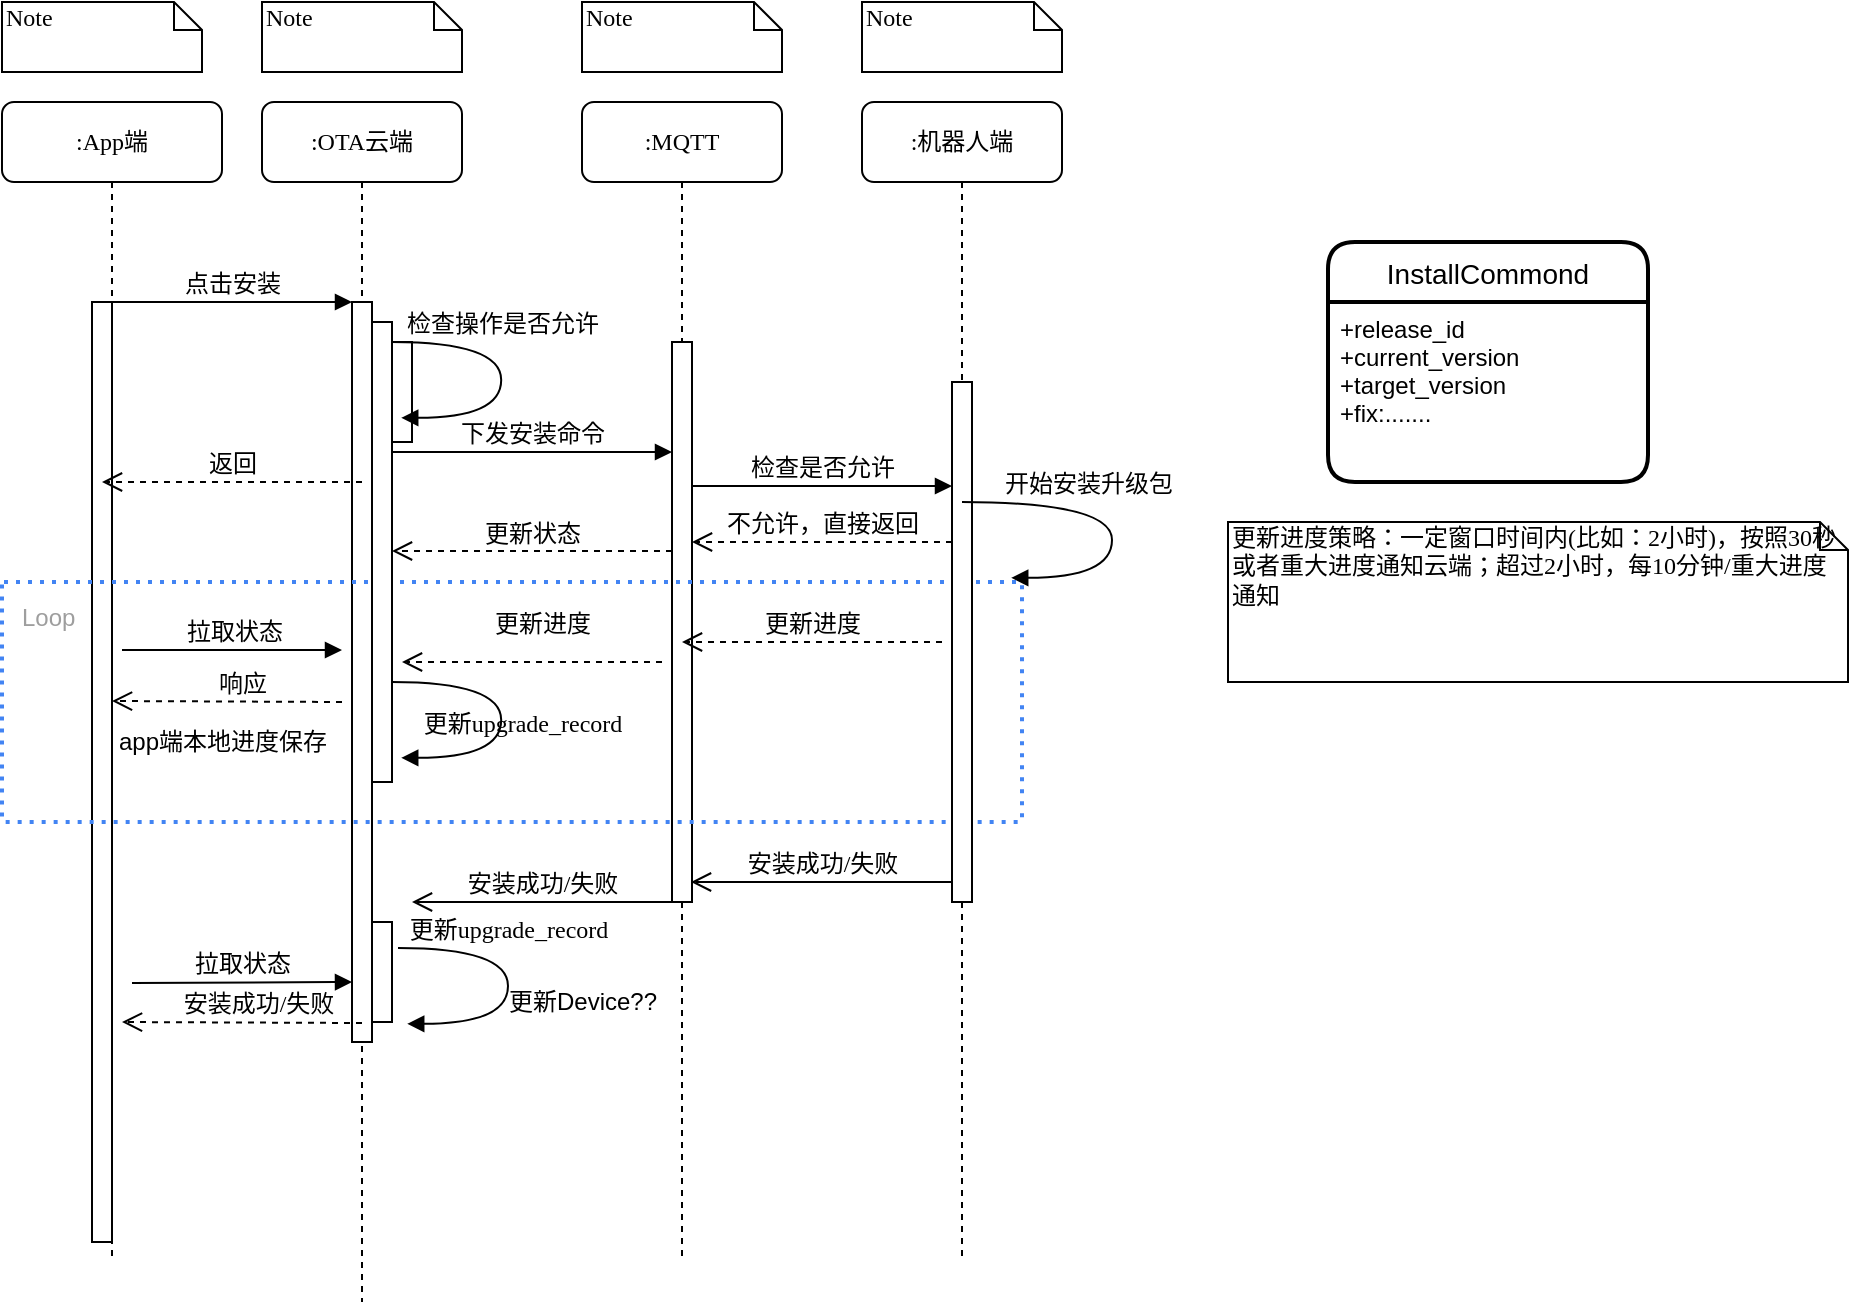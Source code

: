 <mxfile version="18.2.0" type="github">
  <diagram name="Page-1" id="13e1069c-82ec-6db2-03f1-153e76fe0fe0">
    <mxGraphModel dx="1298" dy="756" grid="1" gridSize="10" guides="1" tooltips="1" connect="1" arrows="1" fold="1" page="1" pageScale="1" pageWidth="1100" pageHeight="850" background="none" math="0" shadow="0">
      <root>
        <mxCell id="0" />
        <mxCell id="1" parent="0" />
        <mxCell id="7baba1c4bc27f4b0-2" value=":OTA云端" style="shape=umlLifeline;perimeter=lifelinePerimeter;whiteSpace=wrap;html=1;container=1;collapsible=0;recursiveResize=0;outlineConnect=0;rounded=1;shadow=0;comic=0;labelBackgroundColor=none;strokeWidth=1;fontFamily=Verdana;fontSize=12;align=center;" parent="1" vertex="1">
          <mxGeometry x="240" y="80" width="100" height="600" as="geometry" />
        </mxCell>
        <mxCell id="7baba1c4bc27f4b0-10" value="" style="html=1;points=[];perimeter=orthogonalPerimeter;rounded=0;shadow=0;comic=0;labelBackgroundColor=none;strokeWidth=1;fontFamily=Verdana;fontSize=12;align=center;" parent="7baba1c4bc27f4b0-2" vertex="1">
          <mxGeometry x="45" y="100" width="10" height="370" as="geometry" />
        </mxCell>
        <mxCell id="3o3wZ-A4HvLcNPkHUDMv-6" value="更新upgrade_record" style="html=1;verticalAlign=bottom;endArrow=block;labelBackgroundColor=none;fontFamily=Verdana;fontSize=12;elbow=vertical;edgeStyle=orthogonalEdgeStyle;curved=1;entryX=1;entryY=0.286;entryPerimeter=0;exitX=1.038;exitY=0.345;exitPerimeter=0;" parent="7baba1c4bc27f4b0-2" edge="1">
          <mxGeometry x="0.188" y="10" relative="1" as="geometry">
            <mxPoint x="65" y="290.0" as="sourcePoint" />
            <mxPoint x="69.62" y="327.92" as="targetPoint" />
            <Array as="points">
              <mxPoint x="119.62" y="289.9" />
              <mxPoint x="119.62" y="327.9" />
            </Array>
            <mxPoint as="offset" />
          </mxGeometry>
        </mxCell>
        <mxCell id="sWhF9e7TTx62POClrcet-2" value="" style="html=1;points=[];perimeter=orthogonalPerimeter;rounded=0;shadow=0;comic=0;labelBackgroundColor=none;strokeWidth=1;fontFamily=Verdana;fontSize=12;align=center;" parent="7baba1c4bc27f4b0-2" vertex="1">
          <mxGeometry x="55" y="410" width="10" height="50" as="geometry" />
        </mxCell>
        <mxCell id="sWhF9e7TTx62POClrcet-5" value="拉取状态" style="html=1;verticalAlign=bottom;endArrow=block;entryX=0;entryY=0;labelBackgroundColor=none;fontFamily=Verdana;fontSize=12;edgeStyle=elbowEdgeStyle;elbow=vertical;" parent="7baba1c4bc27f4b0-2" edge="1">
          <mxGeometry relative="1" as="geometry">
            <mxPoint x="-65" y="440.5" as="sourcePoint" />
            <mxPoint x="45" y="440" as="targetPoint" />
            <Array as="points">
              <mxPoint x="-80" y="440" />
            </Array>
          </mxGeometry>
        </mxCell>
        <mxCell id="LUJKVg6w3DZAoAs-xCfy-1" value="" style="html=1;points=[];perimeter=orthogonalPerimeter;rounded=0;shadow=0;comic=0;labelBackgroundColor=none;strokeWidth=1;fontFamily=Verdana;fontSize=12;align=center;" vertex="1" parent="7baba1c4bc27f4b0-2">
          <mxGeometry x="65" y="120" width="10" height="50" as="geometry" />
        </mxCell>
        <mxCell id="LUJKVg6w3DZAoAs-xCfy-2" value="安装成功/失败" style="html=1;verticalAlign=bottom;endArrow=open;endSize=8;labelBackgroundColor=none;fontFamily=Verdana;fontSize=12;" edge="1" parent="7baba1c4bc27f4b0-2">
          <mxGeometry relative="1" as="geometry">
            <mxPoint x="75" y="400" as="targetPoint" />
            <mxPoint x="205.5" y="400" as="sourcePoint" />
          </mxGeometry>
        </mxCell>
        <mxCell id="7baba1c4bc27f4b0-3" value=":MQTT" style="shape=umlLifeline;perimeter=lifelinePerimeter;whiteSpace=wrap;html=1;container=1;collapsible=0;recursiveResize=0;outlineConnect=0;rounded=1;shadow=0;comic=0;labelBackgroundColor=none;strokeWidth=1;fontFamily=Verdana;fontSize=12;align=center;" parent="1" vertex="1">
          <mxGeometry x="400" y="80" width="100" height="580" as="geometry" />
        </mxCell>
        <mxCell id="7baba1c4bc27f4b0-13" value="" style="html=1;points=[];perimeter=orthogonalPerimeter;rounded=0;shadow=0;comic=0;labelBackgroundColor=none;strokeWidth=1;fontFamily=Verdana;fontSize=12;align=center;" parent="7baba1c4bc27f4b0-3" vertex="1">
          <mxGeometry x="45" y="120" width="10" height="280" as="geometry" />
        </mxCell>
        <mxCell id="7baba1c4bc27f4b0-4" value=":机器人端" style="shape=umlLifeline;perimeter=lifelinePerimeter;whiteSpace=wrap;html=1;container=1;collapsible=0;recursiveResize=0;outlineConnect=0;rounded=1;shadow=0;comic=0;labelBackgroundColor=none;strokeWidth=1;fontFamily=Verdana;fontSize=12;align=center;" parent="1" vertex="1">
          <mxGeometry x="540" y="80" width="100" height="580" as="geometry" />
        </mxCell>
        <mxCell id="7baba1c4bc27f4b0-8" value=":App端" style="shape=umlLifeline;perimeter=lifelinePerimeter;whiteSpace=wrap;html=1;container=1;collapsible=0;recursiveResize=0;outlineConnect=0;rounded=1;shadow=0;comic=0;labelBackgroundColor=none;strokeWidth=1;fontFamily=Verdana;fontSize=12;align=center;" parent="1" vertex="1">
          <mxGeometry x="110" y="80" width="110" height="580" as="geometry" />
        </mxCell>
        <mxCell id="7baba1c4bc27f4b0-9" value="" style="html=1;points=[];perimeter=orthogonalPerimeter;rounded=0;shadow=0;comic=0;labelBackgroundColor=none;strokeWidth=1;fontFamily=Verdana;fontSize=12;align=center;" parent="7baba1c4bc27f4b0-8" vertex="1">
          <mxGeometry x="45" y="100" width="10" height="470" as="geometry" />
        </mxCell>
        <mxCell id="nKYfHs4xCDxU2rANH8Kp-14" value="Loop" style="rounded=1;absoluteArcSize=1;arcSize=2;html=1;strokeColor=#33FF99;gradientColor=none;shadow=0;dashed=1;strokeColor=#4284F3;fontSize=12;fontColor=#9E9E9E;align=left;verticalAlign=top;spacing=10;spacingTop=-4;fillColor=none;dashPattern=1 2;strokeWidth=2;" parent="7baba1c4bc27f4b0-8" vertex="1">
          <mxGeometry y="240" width="510" height="120" as="geometry" />
        </mxCell>
        <mxCell id="nKYfHs4xCDxU2rANH8Kp-18" value="响应" style="html=1;verticalAlign=bottom;endArrow=open;dashed=1;endSize=8;labelBackgroundColor=none;fontFamily=Verdana;fontSize=12;" parent="7baba1c4bc27f4b0-8" edge="1">
          <mxGeometry x="-0.131" relative="1" as="geometry">
            <mxPoint x="55" y="299.5" as="targetPoint" />
            <mxPoint x="170" y="300" as="sourcePoint" />
            <mxPoint as="offset" />
          </mxGeometry>
        </mxCell>
        <mxCell id="sWhF9e7TTx62POClrcet-8" value="app端本地进度保存" style="text;html=1;resizable=0;autosize=1;align=center;verticalAlign=middle;points=[];fillColor=none;strokeColor=none;rounded=0;" parent="7baba1c4bc27f4b0-8" vertex="1">
          <mxGeometry x="50" y="310" width="120" height="20" as="geometry" />
        </mxCell>
        <mxCell id="7baba1c4bc27f4b0-16" value="" style="html=1;points=[];perimeter=orthogonalPerimeter;rounded=0;shadow=0;comic=0;labelBackgroundColor=none;strokeWidth=1;fontFamily=Verdana;fontSize=12;align=center;" parent="1" vertex="1">
          <mxGeometry x="585" y="220" width="10" height="260" as="geometry" />
        </mxCell>
        <mxCell id="7baba1c4bc27f4b0-17" value="检查是否允许" style="html=1;verticalAlign=bottom;endArrow=block;labelBackgroundColor=none;fontFamily=Verdana;fontSize=12;edgeStyle=elbowEdgeStyle;elbow=vertical;" parent="1" edge="1">
          <mxGeometry relative="1" as="geometry">
            <mxPoint x="455" y="272" as="sourcePoint" />
            <Array as="points">
              <mxPoint x="460" y="272" />
            </Array>
            <mxPoint x="585" y="272" as="targetPoint" />
          </mxGeometry>
        </mxCell>
        <mxCell id="7baba1c4bc27f4b0-11" value="点击安装" style="html=1;verticalAlign=bottom;endArrow=block;entryX=0;entryY=0;labelBackgroundColor=none;fontFamily=Verdana;fontSize=12;edgeStyle=elbowEdgeStyle;elbow=vertical;" parent="1" source="7baba1c4bc27f4b0-9" target="7baba1c4bc27f4b0-10" edge="1">
          <mxGeometry relative="1" as="geometry">
            <mxPoint x="220" y="190" as="sourcePoint" />
          </mxGeometry>
        </mxCell>
        <mxCell id="7baba1c4bc27f4b0-14" value="下发安装命令" style="html=1;verticalAlign=bottom;endArrow=block;entryX=0;entryY=0;labelBackgroundColor=none;fontFamily=Verdana;fontSize=12;edgeStyle=elbowEdgeStyle;elbow=vertical;startArrow=none;" parent="1" edge="1">
          <mxGeometry relative="1" as="geometry">
            <mxPoint x="305" y="255" as="sourcePoint" />
            <mxPoint x="445" y="255.0" as="targetPoint" />
          </mxGeometry>
        </mxCell>
        <mxCell id="7baba1c4bc27f4b0-40" value="Note" style="shape=note;whiteSpace=wrap;html=1;size=14;verticalAlign=top;align=left;spacingTop=-6;rounded=0;shadow=0;comic=0;labelBackgroundColor=none;strokeWidth=1;fontFamily=Verdana;fontSize=12" parent="1" vertex="1">
          <mxGeometry x="110" y="30" width="100" height="35" as="geometry" />
        </mxCell>
        <mxCell id="7baba1c4bc27f4b0-41" value="Note" style="shape=note;whiteSpace=wrap;html=1;size=14;verticalAlign=top;align=left;spacingTop=-6;rounded=0;shadow=0;comic=0;labelBackgroundColor=none;strokeWidth=1;fontFamily=Verdana;fontSize=12" parent="1" vertex="1">
          <mxGeometry x="240" y="30" width="100" height="35" as="geometry" />
        </mxCell>
        <mxCell id="7baba1c4bc27f4b0-42" value="Note" style="shape=note;whiteSpace=wrap;html=1;size=14;verticalAlign=top;align=left;spacingTop=-6;rounded=0;shadow=0;comic=0;labelBackgroundColor=none;strokeWidth=1;fontFamily=Verdana;fontSize=12" parent="1" vertex="1">
          <mxGeometry x="400" y="30" width="100" height="35" as="geometry" />
        </mxCell>
        <mxCell id="7baba1c4bc27f4b0-43" value="Note" style="shape=note;whiteSpace=wrap;html=1;size=14;verticalAlign=top;align=left;spacingTop=-6;rounded=0;shadow=0;comic=0;labelBackgroundColor=none;strokeWidth=1;fontFamily=Verdana;fontSize=12" parent="1" vertex="1">
          <mxGeometry x="540" y="30" width="100" height="35" as="geometry" />
        </mxCell>
        <mxCell id="3o3wZ-A4HvLcNPkHUDMv-1" value="" style="html=1;points=[];perimeter=orthogonalPerimeter;rounded=0;shadow=0;comic=0;labelBackgroundColor=none;strokeWidth=1;fontFamily=Verdana;fontSize=12;align=center;" parent="1" vertex="1">
          <mxGeometry x="295" y="190" width="10" height="230" as="geometry" />
        </mxCell>
        <mxCell id="3o3wZ-A4HvLcNPkHUDMv-2" value="" style="html=1;verticalAlign=bottom;endArrow=none;entryX=0;entryY=0;labelBackgroundColor=none;fontFamily=Verdana;fontSize=12;edgeStyle=elbowEdgeStyle;elbow=vertical;" parent="1" source="7baba1c4bc27f4b0-10" target="3o3wZ-A4HvLcNPkHUDMv-1" edge="1">
          <mxGeometry relative="1" as="geometry">
            <mxPoint x="295" y="200" as="sourcePoint" />
            <mxPoint x="445" y="200.0" as="targetPoint" />
          </mxGeometry>
        </mxCell>
        <mxCell id="3o3wZ-A4HvLcNPkHUDMv-3" value="检查操作是否允许" style="html=1;verticalAlign=bottom;endArrow=block;labelBackgroundColor=none;fontFamily=Verdana;fontSize=12;elbow=vertical;edgeStyle=orthogonalEdgeStyle;curved=1;entryX=1;entryY=0.286;entryPerimeter=0;exitX=1.038;exitY=0.345;exitPerimeter=0;" parent="1" edge="1">
          <mxGeometry x="-0.234" relative="1" as="geometry">
            <mxPoint x="305.0" y="200.0" as="sourcePoint" />
            <mxPoint x="309.62" y="237.92" as="targetPoint" />
            <Array as="points">
              <mxPoint x="359.62" y="199.9" />
              <mxPoint x="359.62" y="237.9" />
            </Array>
            <mxPoint as="offset" />
          </mxGeometry>
        </mxCell>
        <mxCell id="3o3wZ-A4HvLcNPkHUDMv-4" value="更新进度" style="html=1;verticalAlign=bottom;endArrow=open;dashed=1;endSize=8;labelBackgroundColor=none;fontFamily=Verdana;fontSize=12;" parent="1" target="7baba1c4bc27f4b0-3" edge="1">
          <mxGeometry relative="1" as="geometry">
            <mxPoint x="605" y="498.5" as="targetPoint" />
            <mxPoint x="580" y="350" as="sourcePoint" />
          </mxGeometry>
        </mxCell>
        <mxCell id="3o3wZ-A4HvLcNPkHUDMv-5" value="更新进度" style="html=1;verticalAlign=bottom;endArrow=open;dashed=1;endSize=8;labelBackgroundColor=none;fontFamily=Verdana;fontSize=12;" parent="1" edge="1">
          <mxGeometry x="-0.077" y="-10" relative="1" as="geometry">
            <mxPoint x="310" y="360" as="targetPoint" />
            <mxPoint x="440" y="360" as="sourcePoint" />
            <mxPoint as="offset" />
          </mxGeometry>
        </mxCell>
        <mxCell id="3o3wZ-A4HvLcNPkHUDMv-9" value="更新进度策略：一定窗口时间内(比如：2小时)，按照30秒或者重大进度通知云端；超过2小时，每10分钟/重大进度通知" style="shape=note;whiteSpace=wrap;html=1;size=14;verticalAlign=top;align=left;spacingTop=-6;rounded=0;shadow=0;comic=0;labelBackgroundColor=none;strokeWidth=1;fontFamily=Verdana;fontSize=12" parent="1" vertex="1">
          <mxGeometry x="723" y="290" width="310" height="80" as="geometry" />
        </mxCell>
        <mxCell id="3o3wZ-A4HvLcNPkHUDMv-12" value="返回" style="html=1;verticalAlign=bottom;endArrow=open;dashed=1;endSize=8;labelBackgroundColor=none;fontFamily=Verdana;fontSize=12;" parent="1" edge="1">
          <mxGeometry relative="1" as="geometry">
            <mxPoint x="160" y="270" as="targetPoint" />
            <mxPoint x="290" y="270" as="sourcePoint" />
          </mxGeometry>
        </mxCell>
        <mxCell id="nKYfHs4xCDxU2rANH8Kp-17" value="拉取状态" style="html=1;verticalAlign=bottom;endArrow=block;entryX=0;entryY=0;labelBackgroundColor=none;fontFamily=Verdana;fontSize=12;edgeStyle=elbowEdgeStyle;elbow=vertical;" parent="1" edge="1">
          <mxGeometry relative="1" as="geometry">
            <mxPoint x="170" y="354" as="sourcePoint" />
            <mxPoint x="280" y="353.5" as="targetPoint" />
          </mxGeometry>
        </mxCell>
        <mxCell id="sWhF9e7TTx62POClrcet-1" value="安装成功/失败" style="html=1;verticalAlign=bottom;endArrow=open;endSize=8;labelBackgroundColor=none;fontFamily=Verdana;fontSize=12;" parent="1" edge="1">
          <mxGeometry relative="1" as="geometry">
            <mxPoint x="454.5" y="470" as="targetPoint" />
            <mxPoint x="585" y="470" as="sourcePoint" />
          </mxGeometry>
        </mxCell>
        <mxCell id="sWhF9e7TTx62POClrcet-6" value="安装成功/失败" style="html=1;verticalAlign=bottom;endArrow=open;dashed=1;endSize=8;labelBackgroundColor=none;fontFamily=Verdana;fontSize=12;" parent="1" edge="1">
          <mxGeometry x="-0.131" relative="1" as="geometry">
            <mxPoint x="170" y="540" as="targetPoint" />
            <mxPoint x="290" y="540.5" as="sourcePoint" />
            <mxPoint as="offset" />
          </mxGeometry>
        </mxCell>
        <mxCell id="sWhF9e7TTx62POClrcet-11" value="更新upgrade_record" style="html=1;verticalAlign=bottom;endArrow=block;labelBackgroundColor=none;fontFamily=Verdana;fontSize=12;elbow=vertical;edgeStyle=orthogonalEdgeStyle;curved=1;entryX=1;entryY=0.286;entryPerimeter=0;exitX=1.038;exitY=0.345;exitPerimeter=0;" parent="1" edge="1">
          <mxGeometry x="-0.234" relative="1" as="geometry">
            <mxPoint x="308" y="503" as="sourcePoint" />
            <mxPoint x="312.62" y="540.92" as="targetPoint" />
            <Array as="points">
              <mxPoint x="363" y="503" />
              <mxPoint x="363" y="541" />
            </Array>
            <mxPoint as="offset" />
          </mxGeometry>
        </mxCell>
        <mxCell id="sWhF9e7TTx62POClrcet-13" value="InstallCommond" style="swimlane;childLayout=stackLayout;horizontal=1;startSize=30;horizontalStack=0;rounded=1;fontSize=14;fontStyle=0;strokeWidth=2;resizeParent=0;resizeLast=1;shadow=0;dashed=0;align=center;" parent="1" vertex="1">
          <mxGeometry x="773" y="150" width="160" height="120" as="geometry" />
        </mxCell>
        <mxCell id="sWhF9e7TTx62POClrcet-14" value="+release_id&#xa;+current_version&#xa;+target_version&#xa;+fix:......." style="align=left;strokeColor=none;fillColor=none;spacingLeft=4;fontSize=12;verticalAlign=top;resizable=0;rotatable=0;part=1;" parent="sWhF9e7TTx62POClrcet-13" vertex="1">
          <mxGeometry y="30" width="160" height="90" as="geometry" />
        </mxCell>
        <mxCell id="LUJKVg6w3DZAoAs-xCfy-3" value="更新Device??" style="text;html=1;resizable=0;autosize=1;align=center;verticalAlign=middle;points=[];fillColor=none;strokeColor=none;rounded=0;" vertex="1" parent="1">
          <mxGeometry x="355" y="520" width="90" height="20" as="geometry" />
        </mxCell>
        <mxCell id="LUJKVg6w3DZAoAs-xCfy-5" value="不允许，直接返回" style="html=1;verticalAlign=bottom;endArrow=open;dashed=1;endSize=8;labelBackgroundColor=none;fontFamily=Verdana;fontSize=12;" edge="1" parent="1">
          <mxGeometry relative="1" as="geometry">
            <mxPoint x="455" y="300" as="targetPoint" />
            <mxPoint x="585" y="300" as="sourcePoint" />
          </mxGeometry>
        </mxCell>
        <mxCell id="LUJKVg6w3DZAoAs-xCfy-6" value="更新状态" style="html=1;verticalAlign=bottom;endArrow=open;dashed=1;endSize=8;labelBackgroundColor=none;fontFamily=Verdana;fontSize=12;" edge="1" parent="1" target="3o3wZ-A4HvLcNPkHUDMv-1">
          <mxGeometry relative="1" as="geometry">
            <mxPoint x="315" y="304.5" as="targetPoint" />
            <mxPoint x="445" y="304.5" as="sourcePoint" />
          </mxGeometry>
        </mxCell>
        <mxCell id="LUJKVg6w3DZAoAs-xCfy-7" value="开始安装升级包" style="html=1;verticalAlign=bottom;endArrow=block;labelBackgroundColor=none;fontFamily=Verdana;fontSize=12;elbow=vertical;edgeStyle=orthogonalEdgeStyle;curved=1;entryX=1;entryY=0.286;entryPerimeter=0;" edge="1" parent="1" source="7baba1c4bc27f4b0-4">
          <mxGeometry x="-0.234" relative="1" as="geometry">
            <mxPoint x="610" y="280" as="sourcePoint" />
            <mxPoint x="614.62" y="317.92" as="targetPoint" />
            <Array as="points">
              <mxPoint x="665" y="280" />
              <mxPoint x="665" y="318" />
            </Array>
            <mxPoint as="offset" />
          </mxGeometry>
        </mxCell>
      </root>
    </mxGraphModel>
  </diagram>
</mxfile>
